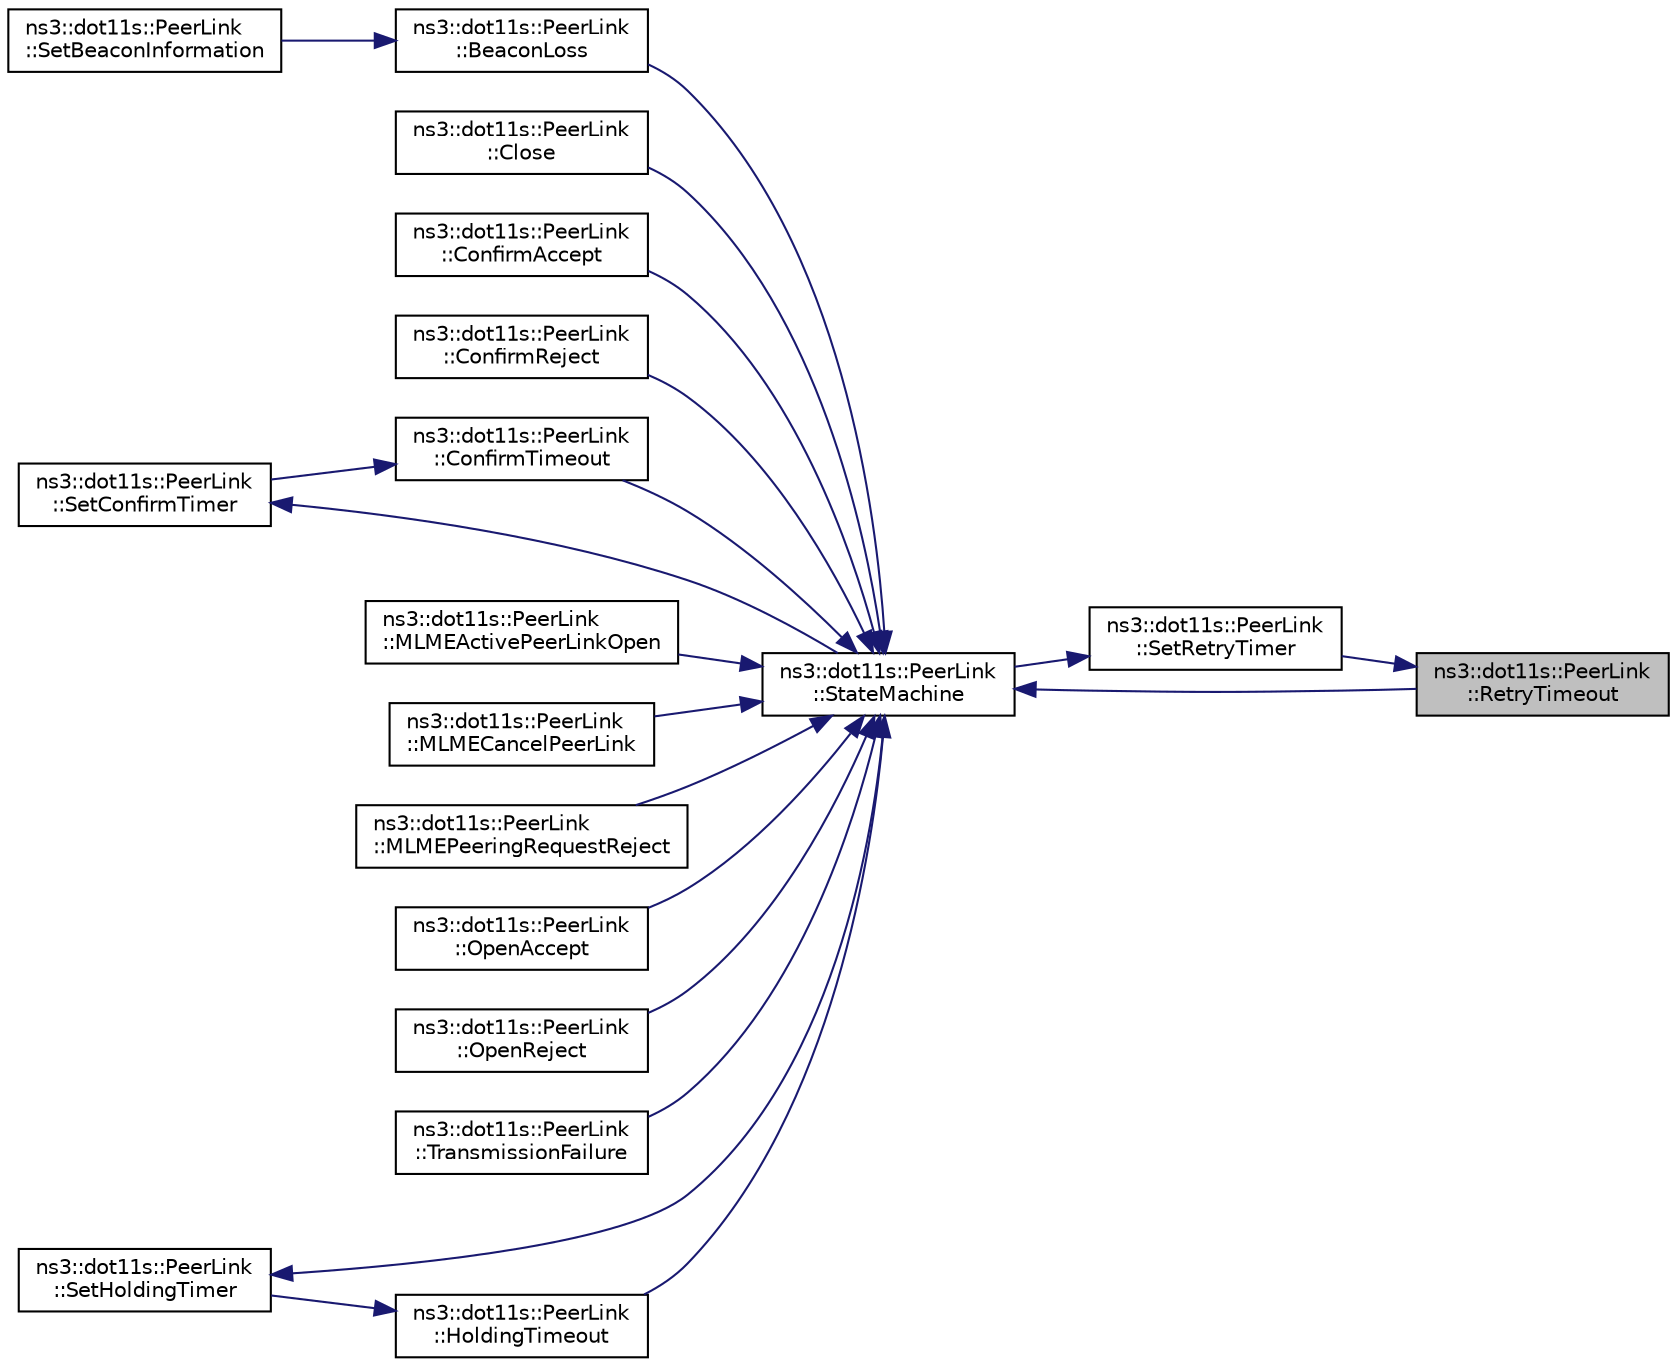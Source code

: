 digraph "ns3::dot11s::PeerLink::RetryTimeout"
{
 // LATEX_PDF_SIZE
  edge [fontname="Helvetica",fontsize="10",labelfontname="Helvetica",labelfontsize="10"];
  node [fontname="Helvetica",fontsize="10",shape=record];
  rankdir="RL";
  Node1 [label="ns3::dot11s::PeerLink\l::RetryTimeout",height=0.2,width=0.4,color="black", fillcolor="grey75", style="filled", fontcolor="black",tooltip="The number of interface I am associated with."];
  Node1 -> Node2 [dir="back",color="midnightblue",fontsize="10",style="solid",fontname="Helvetica"];
  Node2 [label="ns3::dot11s::PeerLink\l::SetRetryTimer",height=0.2,width=0.4,color="black", fillcolor="white", style="filled",URL="$classns3_1_1dot11s_1_1_peer_link.html#a427403516dd5b94b100d6e924d230146",tooltip=" "];
  Node2 -> Node3 [dir="back",color="midnightblue",fontsize="10",style="solid",fontname="Helvetica"];
  Node3 [label="ns3::dot11s::PeerLink\l::StateMachine",height=0.2,width=0.4,color="black", fillcolor="white", style="filled",URL="$classns3_1_1dot11s_1_1_peer_link.html#a4cc26e7fdbef0daafd1f6cc7d89fdd01",tooltip="State transition."];
  Node3 -> Node4 [dir="back",color="midnightblue",fontsize="10",style="solid",fontname="Helvetica"];
  Node4 [label="ns3::dot11s::PeerLink\l::BeaconLoss",height=0.2,width=0.4,color="black", fillcolor="white", style="filled",URL="$classns3_1_1dot11s_1_1_peer_link.html#a70cf99acca46134ddf0f1b6c5baf76f5",tooltip="Several successive beacons were lost, close link."];
  Node4 -> Node5 [dir="back",color="midnightblue",fontsize="10",style="solid",fontname="Helvetica"];
  Node5 [label="ns3::dot11s::PeerLink\l::SetBeaconInformation",height=0.2,width=0.4,color="black", fillcolor="white", style="filled",URL="$classns3_1_1dot11s_1_1_peer_link.html#a51f0de2b9bfd67d0f720e9a89d15912b",tooltip="Process beacon received from peer."];
  Node3 -> Node6 [dir="back",color="midnightblue",fontsize="10",style="solid",fontname="Helvetica"];
  Node6 [label="ns3::dot11s::PeerLink\l::Close",height=0.2,width=0.4,color="black", fillcolor="white", style="filled",URL="$classns3_1_1dot11s_1_1_peer_link.html#a59ff6efe109654ba276b0832d5679c74",tooltip="Close link."];
  Node3 -> Node7 [dir="back",color="midnightblue",fontsize="10",style="solid",fontname="Helvetica"];
  Node7 [label="ns3::dot11s::PeerLink\l::ConfirmAccept",height=0.2,width=0.4,color="black", fillcolor="white", style="filled",URL="$classns3_1_1dot11s_1_1_peer_link.html#ab96b1b9bcf9dfbc1aec1f16bde2055cb",tooltip="Confirm accept."];
  Node3 -> Node8 [dir="back",color="midnightblue",fontsize="10",style="solid",fontname="Helvetica"];
  Node8 [label="ns3::dot11s::PeerLink\l::ConfirmReject",height=0.2,width=0.4,color="black", fillcolor="white", style="filled",URL="$classns3_1_1dot11s_1_1_peer_link.html#a8378fb3eb32c4dcfee9bc090777ba8de",tooltip="Confirm reject."];
  Node3 -> Node9 [dir="back",color="midnightblue",fontsize="10",style="solid",fontname="Helvetica"];
  Node9 [label="ns3::dot11s::PeerLink\l::ConfirmTimeout",height=0.2,width=0.4,color="black", fillcolor="white", style="filled",URL="$classns3_1_1dot11s_1_1_peer_link.html#a61d3100763f4a9b377571248199b0ff5",tooltip="The number of interface I am associated with."];
  Node9 -> Node10 [dir="back",color="midnightblue",fontsize="10",style="solid",fontname="Helvetica"];
  Node10 [label="ns3::dot11s::PeerLink\l::SetConfirmTimer",height=0.2,width=0.4,color="black", fillcolor="white", style="filled",URL="$classns3_1_1dot11s_1_1_peer_link.html#ab7f793f0d95207a35f9f670aa86ea414",tooltip=" "];
  Node10 -> Node3 [dir="back",color="midnightblue",fontsize="10",style="solid",fontname="Helvetica"];
  Node3 -> Node11 [dir="back",color="midnightblue",fontsize="10",style="solid",fontname="Helvetica"];
  Node11 [label="ns3::dot11s::PeerLink\l::HoldingTimeout",height=0.2,width=0.4,color="black", fillcolor="white", style="filled",URL="$classns3_1_1dot11s_1_1_peer_link.html#aca3f4d3e0cd9305f88f968aa8c5dcadd",tooltip="The number of interface I am associated with."];
  Node11 -> Node12 [dir="back",color="midnightblue",fontsize="10",style="solid",fontname="Helvetica"];
  Node12 [label="ns3::dot11s::PeerLink\l::SetHoldingTimer",height=0.2,width=0.4,color="black", fillcolor="white", style="filled",URL="$classns3_1_1dot11s_1_1_peer_link.html#a270a9aa7945fa680b2c03e5b5d20f3c0",tooltip=" "];
  Node12 -> Node3 [dir="back",color="midnightblue",fontsize="10",style="solid",fontname="Helvetica"];
  Node3 -> Node13 [dir="back",color="midnightblue",fontsize="10",style="solid",fontname="Helvetica"];
  Node13 [label="ns3::dot11s::PeerLink\l::MLMEActivePeerLinkOpen",height=0.2,width=0.4,color="black", fillcolor="white", style="filled",URL="$classns3_1_1dot11s_1_1_peer_link.html#a11876ce24c46d3c6ae49d79aa96b4677",tooltip="MLME-ActivePeerLinkOpen.request."];
  Node3 -> Node14 [dir="back",color="midnightblue",fontsize="10",style="solid",fontname="Helvetica"];
  Node14 [label="ns3::dot11s::PeerLink\l::MLMECancelPeerLink",height=0.2,width=0.4,color="black", fillcolor="white", style="filled",URL="$classns3_1_1dot11s_1_1_peer_link.html#a71779c31a14f73f2d464d9345cbd4d8c",tooltip="MLME-CancelPeerLink.request."];
  Node3 -> Node15 [dir="back",color="midnightblue",fontsize="10",style="solid",fontname="Helvetica"];
  Node15 [label="ns3::dot11s::PeerLink\l::MLMEPeeringRequestReject",height=0.2,width=0.4,color="black", fillcolor="white", style="filled",URL="$classns3_1_1dot11s_1_1_peer_link.html#a6f1d4e6ace9f5a3538a42f86ef82dd50",tooltip="MLME-PeeringRequestReject."];
  Node3 -> Node16 [dir="back",color="midnightblue",fontsize="10",style="solid",fontname="Helvetica"];
  Node16 [label="ns3::dot11s::PeerLink\l::OpenAccept",height=0.2,width=0.4,color="black", fillcolor="white", style="filled",URL="$classns3_1_1dot11s_1_1_peer_link.html#a288bbe52d4761c8e41fb35b07dd5d868",tooltip="Accept open link."];
  Node3 -> Node17 [dir="back",color="midnightblue",fontsize="10",style="solid",fontname="Helvetica"];
  Node17 [label="ns3::dot11s::PeerLink\l::OpenReject",height=0.2,width=0.4,color="black", fillcolor="white", style="filled",URL="$classns3_1_1dot11s_1_1_peer_link.html#ab26cafb6df6ccdc8407e867f39a685ed",tooltip="Reject open link."];
  Node3 -> Node1 [dir="back",color="midnightblue",fontsize="10",style="solid",fontname="Helvetica"];
  Node3 -> Node18 [dir="back",color="midnightblue",fontsize="10",style="solid",fontname="Helvetica"];
  Node18 [label="ns3::dot11s::PeerLink\l::TransmissionFailure",height=0.2,width=0.4,color="black", fillcolor="white", style="filled",URL="$classns3_1_1dot11s_1_1_peer_link.html#a311a9748947db5753d6631bacb9e0895",tooltip="Callback type for MLME-SignalPeerLinkStatus event."];
}
